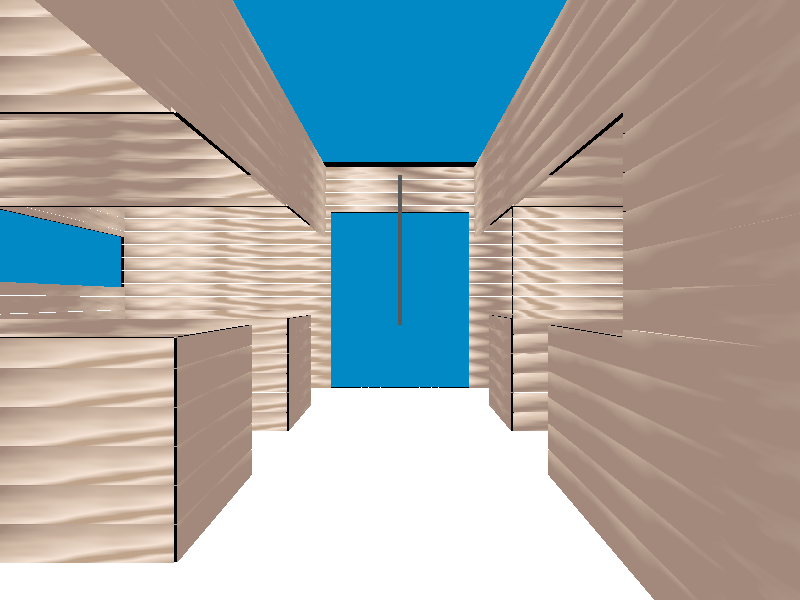 #include "colors.inc"

#declare WoodColorMap=color_map{          //you can also do pigment maps, including stuff like brick and checkers
    [0.1 color DarkWood]
    [0.3 color LightWood]                //to create a sharp transition, assign two colors the same value
    [0.6 color MediumWood]
    [0.9 color DarkBrown]
    };

#declare WoodPigment=pigment{
    wood 
    color_map {WoodColorMap}
    turbulence .2
    scale <100,100,600>
    };
    
#declare WoodPigment2=pigment{
    wood 
    color_map {WoodColorMap}
    turbulence .2
    scale <600,100,100>
    };         

#declare BarnWidth=1100;
#declare BarnLength=1200;
#declare BarnHeight=450;

#declare HalfBarnWidth=BarnWidth/2;
#declare HalfBarnLength=BarnLength/2;
#declare EyeHeight=175;

#declare Barn=box{
    <-HalfBarnWidth,0,-HalfBarnLength>
    <HalfBarnWidth,BarnHeight,HalfBarnLength>
    };
    
#declare OuterBarn=object{
    Barn
    scale 1.001
    }; 
    
#declare Aisle=box{
    <-150,0,-HalfBarnLength>
    <150,BarnHeight,HalfBarnLength>
    };
    
#declare StallWidth=-HalfBarnWidth+399;
#declare StallLength=399-HalfBarnLength;

#declare Stall=box{
    <-HalfBarnWidth,0,-HalfBarnLength+1>
    <StallWidth,BarnHeight,StallLength>
    }; 
    
#declare StallSpace=box{
    <-HalfBarnWidth,0,-HalfBarnLength+5>
    <StallWidth,BarnHeight,HalfBarnLength-5>
    };
    
#declare FrontStallWindowLong=box{
    <-HalfBarnWidth+395,BarnHeight-300,10-HalfBarnLength>
    <-HalfBarnWidth+405,BarnHeight-150,HalfBarnLength-10>
    };
    
#declare PannelHeight=25;
    
#declare FrontStallPannel=box{
    <-HalfBarnWidth+398,0,-HalfBarnLength>
    <-HalfBarnWidth+402,PannelHeight,HalfBarnLength>
    texture{
        pigment{
            WoodPigment
            }
            }
    }; 
    
#declare TwoLongPannels=union{
    object{
        FrontStallPannel}
    object{
        FrontStallPannel
        translate <0,PannelHeight+1,0>
        }
        }; 
    
#declare NumPannels=15;
#declare WoodWallLong=union{
    #declare Index=-NumPannels;
    #while (Index<=NumPannels)
    object{
        TwoLongPannels
        translate<0,Index*(PannelHeight+1),0>
    }
    #declare Index=Index+1;
    #end
    }; 
    
#declare FrontStallWindowShort=box{
    <146,BarnHeight-300,-200>
    <153,BarnHeight-150,HalfBarnLength-10>
    }; 

#declare SideStallWindow=box{
    <-HalfBarnWidth,BarnHeight-300,-StallLength-5>     
    <-HalfBarnWidth+401,BarnHeight-150,-StallLength+5>
    }; 
    
#declare SideStallPannel=box{
    <-HalfBarnWidth,0,-StallLength-2>
    <-150,25,-StallLength+2>
    texture{
        pigment{
            WoodPigment2
            }
            }
            };     
    
#declare TwoShortPannels=union{
    object{
        SideStallPannel}
    object{
        SideStallPannel
        translate <0,PannelHeight+1,0>
        }
        }; 
    
#declare WoodWallShort=union{
    #declare Index=-NumPannels;
    #while (Index<=NumPannels)
    object{
        TwoShortPannels
        translate<0,Index*(PannelHeight+1),0>
    }
    #declare Index=Index+1;
    #end
    };
    
#declare EndPannel=box{
    <-HalfBarnWidth,0,-HalfBarnLength-2>
    <HalfBarnWidth,25,-HalfBarnLength+2>
    texture{
        pigment{
            WoodPigment2}
            }
            };
            
#declare TwoEndPannels=union{
    object{
        EndPannel}
    object{
        EndPannel
        translate <0,PannelHeight+1,0>
        }
        }; 
    
#declare EndWall=union{
    #declare Index=-NumPannels;
    #while (Index<=NumPannels)
    object{
        TwoEndPannels
        translate<0,Index*(PannelHeight+1),0>
    }
    #declare Index=Index+1;
    #end
    }; 
    
#declare StallBar=cylinder{
    <0,BarnHeight-300,0>
    <0,BarnHeight-150,0> 
    1.5
    texture{
        pigment{
            rgb<.1,.1,.1>
            }
            }
    };
    
#declare TwoStallBars=union{
    object{
        StallBar}
    object{
        StallBar
        translate<0,0,8>
        }
        };
        
object{TwoStallBars}                                              
    
#declare OuterWindow=box{
    <-HalfBarnWidth+395,BarnHeight-250,10-HalfBarnLength>
    <-HalfBarnWidth+405,BarnHeight-150,HalfBarnLength-10>
    translate<-400,0,0>
    };
    
#declare StallDoorOpening=box{
    <-HalfBarnWidth+396,0,-400>
    <-HalfBarnWidth+403,BarnHeight-150,-200>
    };   

#declare MainDoorWidth=-275;
#declare MainDoorHeight=350;
#declare MainDoorDepth=6; 
#declare MainDoorDistanceFromLeftWall=412;
#declare MainDoorwayCutout=box{
    <0,0,-MainDoorDepth/2>
    <MainDoorWidth,MainDoorHeight,MainDoorDepth/2>
    translate<HalfBarnWidth-MainDoorDistanceFromLeftWall,0,HalfBarnLength>
    }; 
    

#declare CentralCameraPos= <0,EyeHeight,0>;
#declare OuterCameraPos= <0,650,-2000>;
#declare BackEntry= <0,EyeHeight,HalfBarnLength>;
#declare FrontEntry= <0,EyeHeight,-HalfBarnLength>;
#declare TopCameraPos= <0,2000,0>;

camera{
    location FrontEntry
    look_at CentralCameraPos
    }   
    
/*light_source{
    <0,BarnHeight-10,0>
    rgb<1,1,1> *.5
    }  */
    
#declare SunLight=light_source{
    <BarnWidth*2,BarnHeight*2,-BarnLength/2>
    rgb<.8,.8,.75> 
    parallel
    point_at<HalfBarnWidth,EyeHeight,HalfBarnLength>
    };
    
//light_source{SunLight}   

#declare NumSkyLights=5;
#declare SkyLightPos=array[NumSkyLights] {<-BarnWidth,0,BarnLength>
                                          <-HalfBarnWidth,EyeHeight,-HalfBarnLength>
                                          <-HalfBarnWidth,BarnHeight*2,HalfBarnLength>
                                          <-HalfBarnWidth,0,HalfBarnLength>
                                          <-BarnWidth,EyeHeight,0>
                                          }
#declare SkyLights=union{
     #declare Index=0;
     #while (Index <NumSkyLights)
    light_source{
    <-HalfBarnWidth,BarnHeight*2,0>
    rgb<.75,.75,.85>*.1
    parallel
    point_at <0,0,0> 
    }   
    #declare Index=Index+1;
    #end   
    };
    
#declare SkyLightPos2=array[NumSkyLights] {<HalfBarnWidth,EyeHeight,-BarnLength>
                                          <BarnWidth,0,BarnLength>
                                          <HalfBarnWidth,BarnHeight*2,HalfBarnLength>
                                          <HalfBarnWidth,EyeHeight,BarnLength>
                                          <BarnWidth,0,0>}
#declare SkyLights2=union{
     #declare Index=0;
     #while (Index <NumSkyLights)
    light_source{
    <HalfBarnWidth,BarnHeight*2,0>
    rgb<.75,.75,.85>*.1 
    shadowless
    parallel
    point_at <0,0,0> 
    }   
    #declare Index=Index+1;
    #end   
    }; 
    

#declare NumSkyLights2=3;
#declare SkyLightPos3=array[NumSkyLights2] {<0,EyeHeight,HalfBarnLength>
                                          <10,BarnHeight,BarnLength>
                                          <-10,BarnHeight*2,HalfBarnLength>
                                         }
#declare SkyLights3=union{
     #declare Index=0;
     #while (Index <NumSkyLights2)
    light_source{
    <0,BarnHeight*2,HalfBarnLength>
    rgb<.75,.75,.85>*.01
    parallel  
    shadowless
    point_at <0,0,0> 
    }   
    #declare Index=Index+1;
    #end   
    }; 
         
#declare SkyLightPos4=array[NumSkyLights2] {<0,EyeHeight,-HalfBarnLength>
                                          <10,BarnHeight,-BarnLength>
                                          <-10,BarnHeight,-BarnLength>}
#declare SkyLights4=union{
     #declare Index=0;
     #while (Index <NumSkyLights2)
    light_source{
    <0,BarnHeight*2,HalfBarnLength>
    rgb<.75,.75,.85>*.01
    parallel
    point_at <0,0,0> 
    }   
    #declare Index=Index+1;
    #end   
    };          
    
light_source{SkyLights}
light_source{SkyLights2} 
light_source{SkyLights3}
light_source{SkyLights4}

#declare BounceLight1=light_source{
    <-BarnWidth/3,BarnHeight+400,-HalfBarnLength-50>
    rgb<1,1,1>  //multiplying this by 2 will change intensity
    spotlight
    radius 10 //this is an angle, not a distance.
    falloff 100000 //distance from center of light to edge of light (higher falloff in relation to radius -> fuzzy edges)
    tightness 10 //higher values will dim the light as it approaches the falloff edge
    point_at<-BarnWidth/3,BarnHeight/2,250>
  projected_through {Barn}
    };     
    
#declare BounceLight2=light_source{
    <-BarnWidth/3,BarnHeight*1.25,HalfBarnLength+50>
    rgb<1,1,1>  
    spotlight
    radius 10 
    falloff 100000 
    tightness 10
    point_at<-BarnWidth/3,BarnHeight/2,-250>
    projected_through {Barn}
    }; 
    
#declare BounceLight3=light_source{
    <BarnWidth/3,BarnHeight*1.05,HalfBarnLength>
    rgb<1,1,1>  
    spotlight
    radius 10 
    falloff 100000 
    tightness 10
    point_at<BarnWidth/3,BarnHeight/2,250>
    projected_through {Barn}
    };  
    
 
light_source{BounceLight1}
light_source{BounceLight2}
light_source{BounceLight3}

background{rgb<0,.25,.55>}


/*difference{
    //object{OuterBarn             //outer wall} 
    object{
        Barn
        }
    object{Barn
        translate<0,BarnHeight-1,0>}             
    object{
        Aisle}
    object{
        StallSpace
        translate <0,0,0>
        }
    object{
        StallSpace
        translate <0,0,0>
        }
    object{    
        Stall}
    object{
        Stall
        translate<0,0,800>
        }
    object{
        Stall
        translate<0,0,401>
        }
    object{
        Stall
        translate<700,0,0>
        }
    object{
        Stall
        translate<700,0,800>
        }
    object{
        Stall
        translate<700,0,401>
        } 
    object{
        FrontStallWindowLong} 
    object{
        FrontStallWindowShort}
    object{
        SideStallWindow}
    object{
        SideStallWindow
        translate<0,0,-400>
        }
    object{
        SideStallWindow
        translate<700,0,0>
        } 
    object{
        StallDoorOpening}
    object{
        StallDoorOpening
        translate<0,0,400>
        }
    object{
        StallDoorOpening
        translate<0,0,800>
        }
    object{
        StallDoorOpening
        translate<301,0,400>
        }
    object{
        StallDoorOpening
        translate<301,0,800>
        }
    object{
        MainDoorwayCutout}
    object{
        MainDoorwayCutout
        translate<0,0,-BarnLength>
        }
    object{
        OuterWindow}
    object{
        OuterWindow
        translate<1100,0,0>
        }
    texture{
        pigment{
           rgb<1,1,1>
            }
        finish{
            diffuse .5
            specular .001
            roughness 10
            }
            }
            } */
            

#declare BarnWallBaseStructure=difference{
       object{
            Barn}
       object{
            Barn
            scale .999
            }
       texture{
            pigment{
                rgb<1,1,1>
                }
                }     
            };            

#declare OuterBarnWalls=union{
    object{
        BarnWallBaseStructure}
    object{
        EndWall}
    object{
        EndWall
        translate<0,0,BarnLength>
        }
    object{
        WoodWallLong
        translate<-HalfBarnWidth-StallWidth,0,0>
        }
    object{
        WoodWallLong
        translate<HalfBarnWidth+150,0,0>
        } 
        };

#declare OuterBarn=difference{
    object{
        OuterBarnWalls}
    object{Barn
        translate<0,BarnHeight-10,0>}
    object{
        MainDoorwayCutout}
    object{
        MainDoorwayCutout
        translate<0,0,-BarnLength>
        }
    object{
        OuterWindow}
    object{
        OuterWindow
        translate<1100,0,0>
        }
        };        
            
/*difference{
    object{
        Barn
        }
    object{
        Barn
        scale .999
        }
    object{Barn
        translate<0,BarnHeight-10,0>}
        object{
        MainDoorwayCutout}
    object{
        MainDoorwayCutout
        translate<0,0,-BarnLength>
        }
    object{
        OuterWindow}
    object{
        OuterWindow
        translate<1100,0,0>
        }
    texture{
        pigment{
           rgb<1,1,1>
            }
        }
        }*/
        
object{OuterBarn}        

difference{        
    object{
        WoodWallLong}
    object{
        FrontStallWindowLong
        }
     object{
        StallDoorOpening}
    object{
        StallDoorOpening
        translate<0,0,400>
        }
    object{
        StallDoorOpening
        translate<0,0,800>
        }   
    }
                   
difference{                   
    object{
        WoodWallLong
        translate <300,0,0>
    }
    object{
        FrontStallWindowShort}
    object{
        StallDoorOpening
        translate<301,0,400>
        }
    object{
        StallDoorOpening
        translate<301,0,800>
        }
        }

#declare StallSide=difference{
    object{
        WoodWallShort}
    object{
        SideStallWindow}
        };
        
object{StallSide}

object{
    StallSide
    translate <0,0,-400>
    }
    
object{
    StallSide
    translate <700,0,0>
    }
    
object{
    WoodWallShort
    translate <700,0,-400>  
    }                                
     